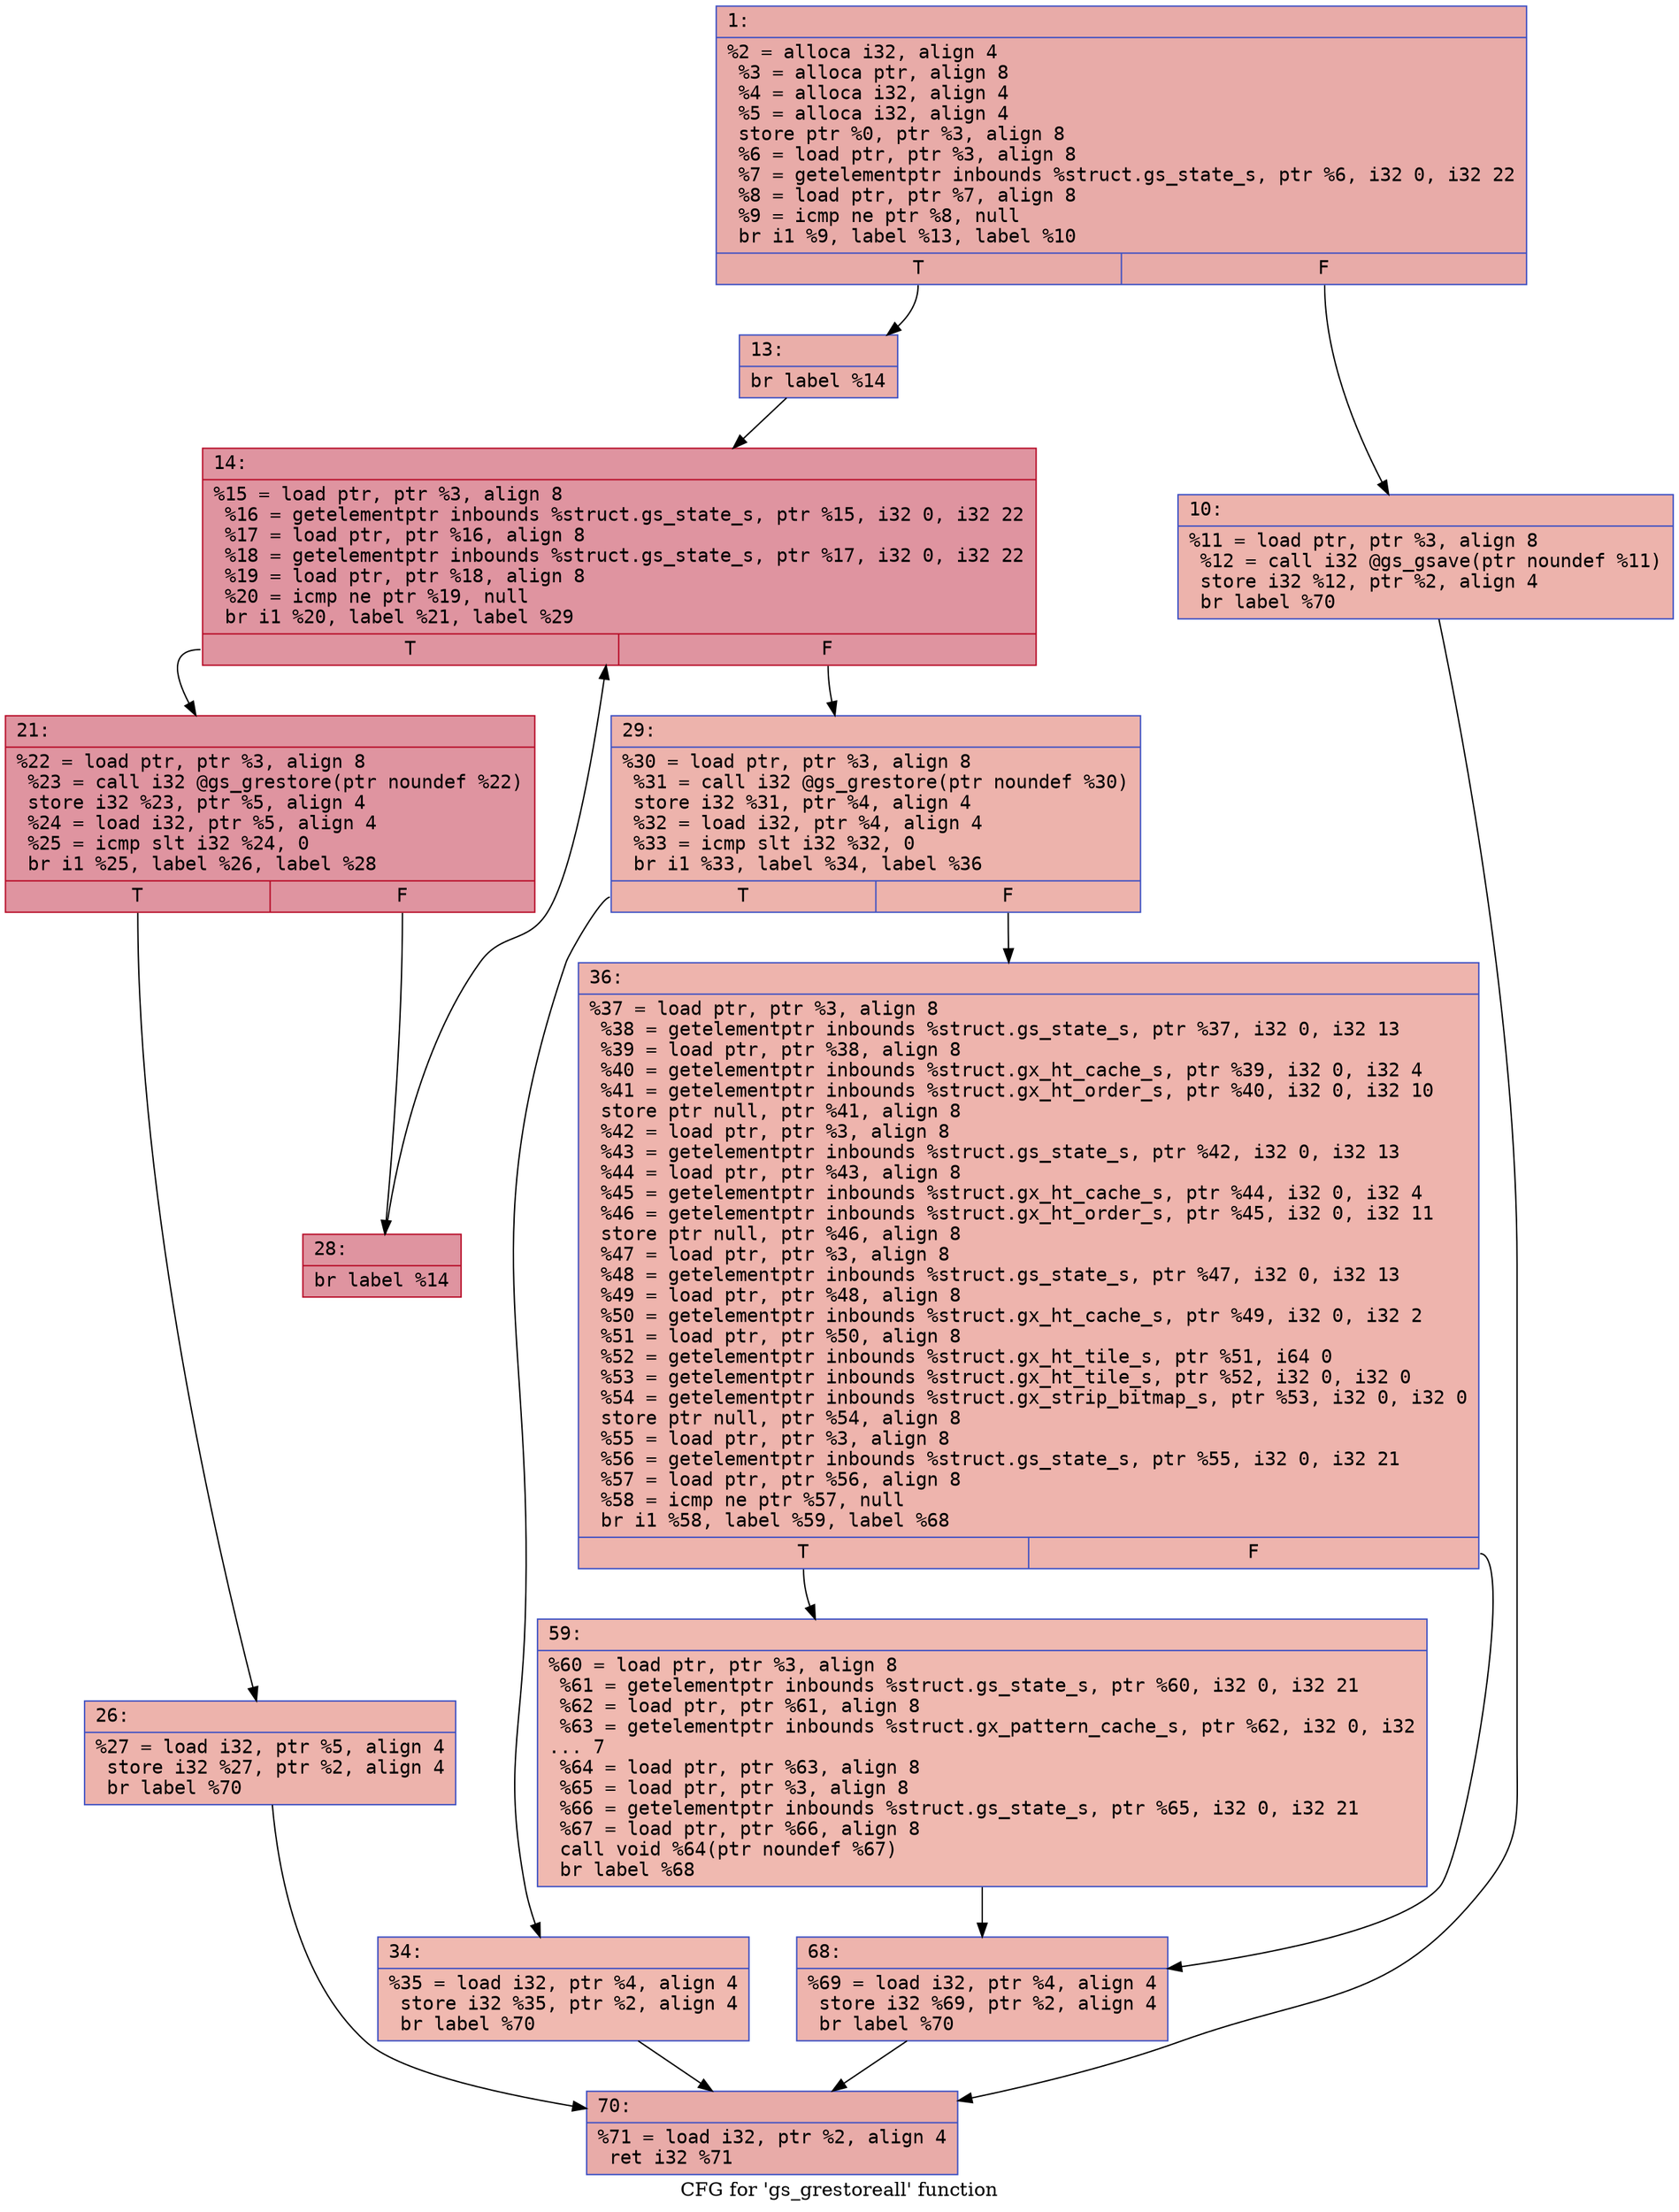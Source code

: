 digraph "CFG for 'gs_grestoreall' function" {
	label="CFG for 'gs_grestoreall' function";

	Node0x600000de75c0 [shape=record,color="#3d50c3ff", style=filled, fillcolor="#cc403a70" fontname="Courier",label="{1:\l|  %2 = alloca i32, align 4\l  %3 = alloca ptr, align 8\l  %4 = alloca i32, align 4\l  %5 = alloca i32, align 4\l  store ptr %0, ptr %3, align 8\l  %6 = load ptr, ptr %3, align 8\l  %7 = getelementptr inbounds %struct.gs_state_s, ptr %6, i32 0, i32 22\l  %8 = load ptr, ptr %7, align 8\l  %9 = icmp ne ptr %8, null\l  br i1 %9, label %13, label %10\l|{<s0>T|<s1>F}}"];
	Node0x600000de75c0:s0 -> Node0x600000de7660[tooltip="1 -> 13\nProbability 62.50%" ];
	Node0x600000de75c0:s1 -> Node0x600000de7610[tooltip="1 -> 10\nProbability 37.50%" ];
	Node0x600000de7610 [shape=record,color="#3d50c3ff", style=filled, fillcolor="#d6524470" fontname="Courier",label="{10:\l|  %11 = load ptr, ptr %3, align 8\l  %12 = call i32 @gs_gsave(ptr noundef %11)\l  store i32 %12, ptr %2, align 4\l  br label %70\l}"];
	Node0x600000de7610 -> Node0x600000de7980[tooltip="10 -> 70\nProbability 100.00%" ];
	Node0x600000de7660 [shape=record,color="#3d50c3ff", style=filled, fillcolor="#d0473d70" fontname="Courier",label="{13:\l|  br label %14\l}"];
	Node0x600000de7660 -> Node0x600000de76b0[tooltip="13 -> 14\nProbability 100.00%" ];
	Node0x600000de76b0 [shape=record,color="#b70d28ff", style=filled, fillcolor="#b70d2870" fontname="Courier",label="{14:\l|  %15 = load ptr, ptr %3, align 8\l  %16 = getelementptr inbounds %struct.gs_state_s, ptr %15, i32 0, i32 22\l  %17 = load ptr, ptr %16, align 8\l  %18 = getelementptr inbounds %struct.gs_state_s, ptr %17, i32 0, i32 22\l  %19 = load ptr, ptr %18, align 8\l  %20 = icmp ne ptr %19, null\l  br i1 %20, label %21, label %29\l|{<s0>T|<s1>F}}"];
	Node0x600000de76b0:s0 -> Node0x600000de7700[tooltip="14 -> 21\nProbability 96.88%" ];
	Node0x600000de76b0:s1 -> Node0x600000de77f0[tooltip="14 -> 29\nProbability 3.12%" ];
	Node0x600000de7700 [shape=record,color="#b70d28ff", style=filled, fillcolor="#b70d2870" fontname="Courier",label="{21:\l|  %22 = load ptr, ptr %3, align 8\l  %23 = call i32 @gs_grestore(ptr noundef %22)\l  store i32 %23, ptr %5, align 4\l  %24 = load i32, ptr %5, align 4\l  %25 = icmp slt i32 %24, 0\l  br i1 %25, label %26, label %28\l|{<s0>T|<s1>F}}"];
	Node0x600000de7700:s0 -> Node0x600000de7750[tooltip="21 -> 26\nProbability 3.12%" ];
	Node0x600000de7700:s1 -> Node0x600000de77a0[tooltip="21 -> 28\nProbability 96.88%" ];
	Node0x600000de7750 [shape=record,color="#3d50c3ff", style=filled, fillcolor="#d6524470" fontname="Courier",label="{26:\l|  %27 = load i32, ptr %5, align 4\l  store i32 %27, ptr %2, align 4\l  br label %70\l}"];
	Node0x600000de7750 -> Node0x600000de7980[tooltip="26 -> 70\nProbability 100.00%" ];
	Node0x600000de77a0 [shape=record,color="#b70d28ff", style=filled, fillcolor="#b70d2870" fontname="Courier",label="{28:\l|  br label %14\l}"];
	Node0x600000de77a0 -> Node0x600000de76b0[tooltip="28 -> 14\nProbability 100.00%" ];
	Node0x600000de77f0 [shape=record,color="#3d50c3ff", style=filled, fillcolor="#d6524470" fontname="Courier",label="{29:\l|  %30 = load ptr, ptr %3, align 8\l  %31 = call i32 @gs_grestore(ptr noundef %30)\l  store i32 %31, ptr %4, align 4\l  %32 = load i32, ptr %4, align 4\l  %33 = icmp slt i32 %32, 0\l  br i1 %33, label %34, label %36\l|{<s0>T|<s1>F}}"];
	Node0x600000de77f0:s0 -> Node0x600000de7840[tooltip="29 -> 34\nProbability 37.50%" ];
	Node0x600000de77f0:s1 -> Node0x600000de7890[tooltip="29 -> 36\nProbability 62.50%" ];
	Node0x600000de7840 [shape=record,color="#3d50c3ff", style=filled, fillcolor="#de614d70" fontname="Courier",label="{34:\l|  %35 = load i32, ptr %4, align 4\l  store i32 %35, ptr %2, align 4\l  br label %70\l}"];
	Node0x600000de7840 -> Node0x600000de7980[tooltip="34 -> 70\nProbability 100.00%" ];
	Node0x600000de7890 [shape=record,color="#3d50c3ff", style=filled, fillcolor="#d8564670" fontname="Courier",label="{36:\l|  %37 = load ptr, ptr %3, align 8\l  %38 = getelementptr inbounds %struct.gs_state_s, ptr %37, i32 0, i32 13\l  %39 = load ptr, ptr %38, align 8\l  %40 = getelementptr inbounds %struct.gx_ht_cache_s, ptr %39, i32 0, i32 4\l  %41 = getelementptr inbounds %struct.gx_ht_order_s, ptr %40, i32 0, i32 10\l  store ptr null, ptr %41, align 8\l  %42 = load ptr, ptr %3, align 8\l  %43 = getelementptr inbounds %struct.gs_state_s, ptr %42, i32 0, i32 13\l  %44 = load ptr, ptr %43, align 8\l  %45 = getelementptr inbounds %struct.gx_ht_cache_s, ptr %44, i32 0, i32 4\l  %46 = getelementptr inbounds %struct.gx_ht_order_s, ptr %45, i32 0, i32 11\l  store ptr null, ptr %46, align 8\l  %47 = load ptr, ptr %3, align 8\l  %48 = getelementptr inbounds %struct.gs_state_s, ptr %47, i32 0, i32 13\l  %49 = load ptr, ptr %48, align 8\l  %50 = getelementptr inbounds %struct.gx_ht_cache_s, ptr %49, i32 0, i32 2\l  %51 = load ptr, ptr %50, align 8\l  %52 = getelementptr inbounds %struct.gx_ht_tile_s, ptr %51, i64 0\l  %53 = getelementptr inbounds %struct.gx_ht_tile_s, ptr %52, i32 0, i32 0\l  %54 = getelementptr inbounds %struct.gx_strip_bitmap_s, ptr %53, i32 0, i32 0\l  store ptr null, ptr %54, align 8\l  %55 = load ptr, ptr %3, align 8\l  %56 = getelementptr inbounds %struct.gs_state_s, ptr %55, i32 0, i32 21\l  %57 = load ptr, ptr %56, align 8\l  %58 = icmp ne ptr %57, null\l  br i1 %58, label %59, label %68\l|{<s0>T|<s1>F}}"];
	Node0x600000de7890:s0 -> Node0x600000de78e0[tooltip="36 -> 59\nProbability 62.50%" ];
	Node0x600000de7890:s1 -> Node0x600000de7930[tooltip="36 -> 68\nProbability 37.50%" ];
	Node0x600000de78e0 [shape=record,color="#3d50c3ff", style=filled, fillcolor="#de614d70" fontname="Courier",label="{59:\l|  %60 = load ptr, ptr %3, align 8\l  %61 = getelementptr inbounds %struct.gs_state_s, ptr %60, i32 0, i32 21\l  %62 = load ptr, ptr %61, align 8\l  %63 = getelementptr inbounds %struct.gx_pattern_cache_s, ptr %62, i32 0, i32\l... 7\l  %64 = load ptr, ptr %63, align 8\l  %65 = load ptr, ptr %3, align 8\l  %66 = getelementptr inbounds %struct.gs_state_s, ptr %65, i32 0, i32 21\l  %67 = load ptr, ptr %66, align 8\l  call void %64(ptr noundef %67)\l  br label %68\l}"];
	Node0x600000de78e0 -> Node0x600000de7930[tooltip="59 -> 68\nProbability 100.00%" ];
	Node0x600000de7930 [shape=record,color="#3d50c3ff", style=filled, fillcolor="#d8564670" fontname="Courier",label="{68:\l|  %69 = load i32, ptr %4, align 4\l  store i32 %69, ptr %2, align 4\l  br label %70\l}"];
	Node0x600000de7930 -> Node0x600000de7980[tooltip="68 -> 70\nProbability 100.00%" ];
	Node0x600000de7980 [shape=record,color="#3d50c3ff", style=filled, fillcolor="#cc403a70" fontname="Courier",label="{70:\l|  %71 = load i32, ptr %2, align 4\l  ret i32 %71\l}"];
}
